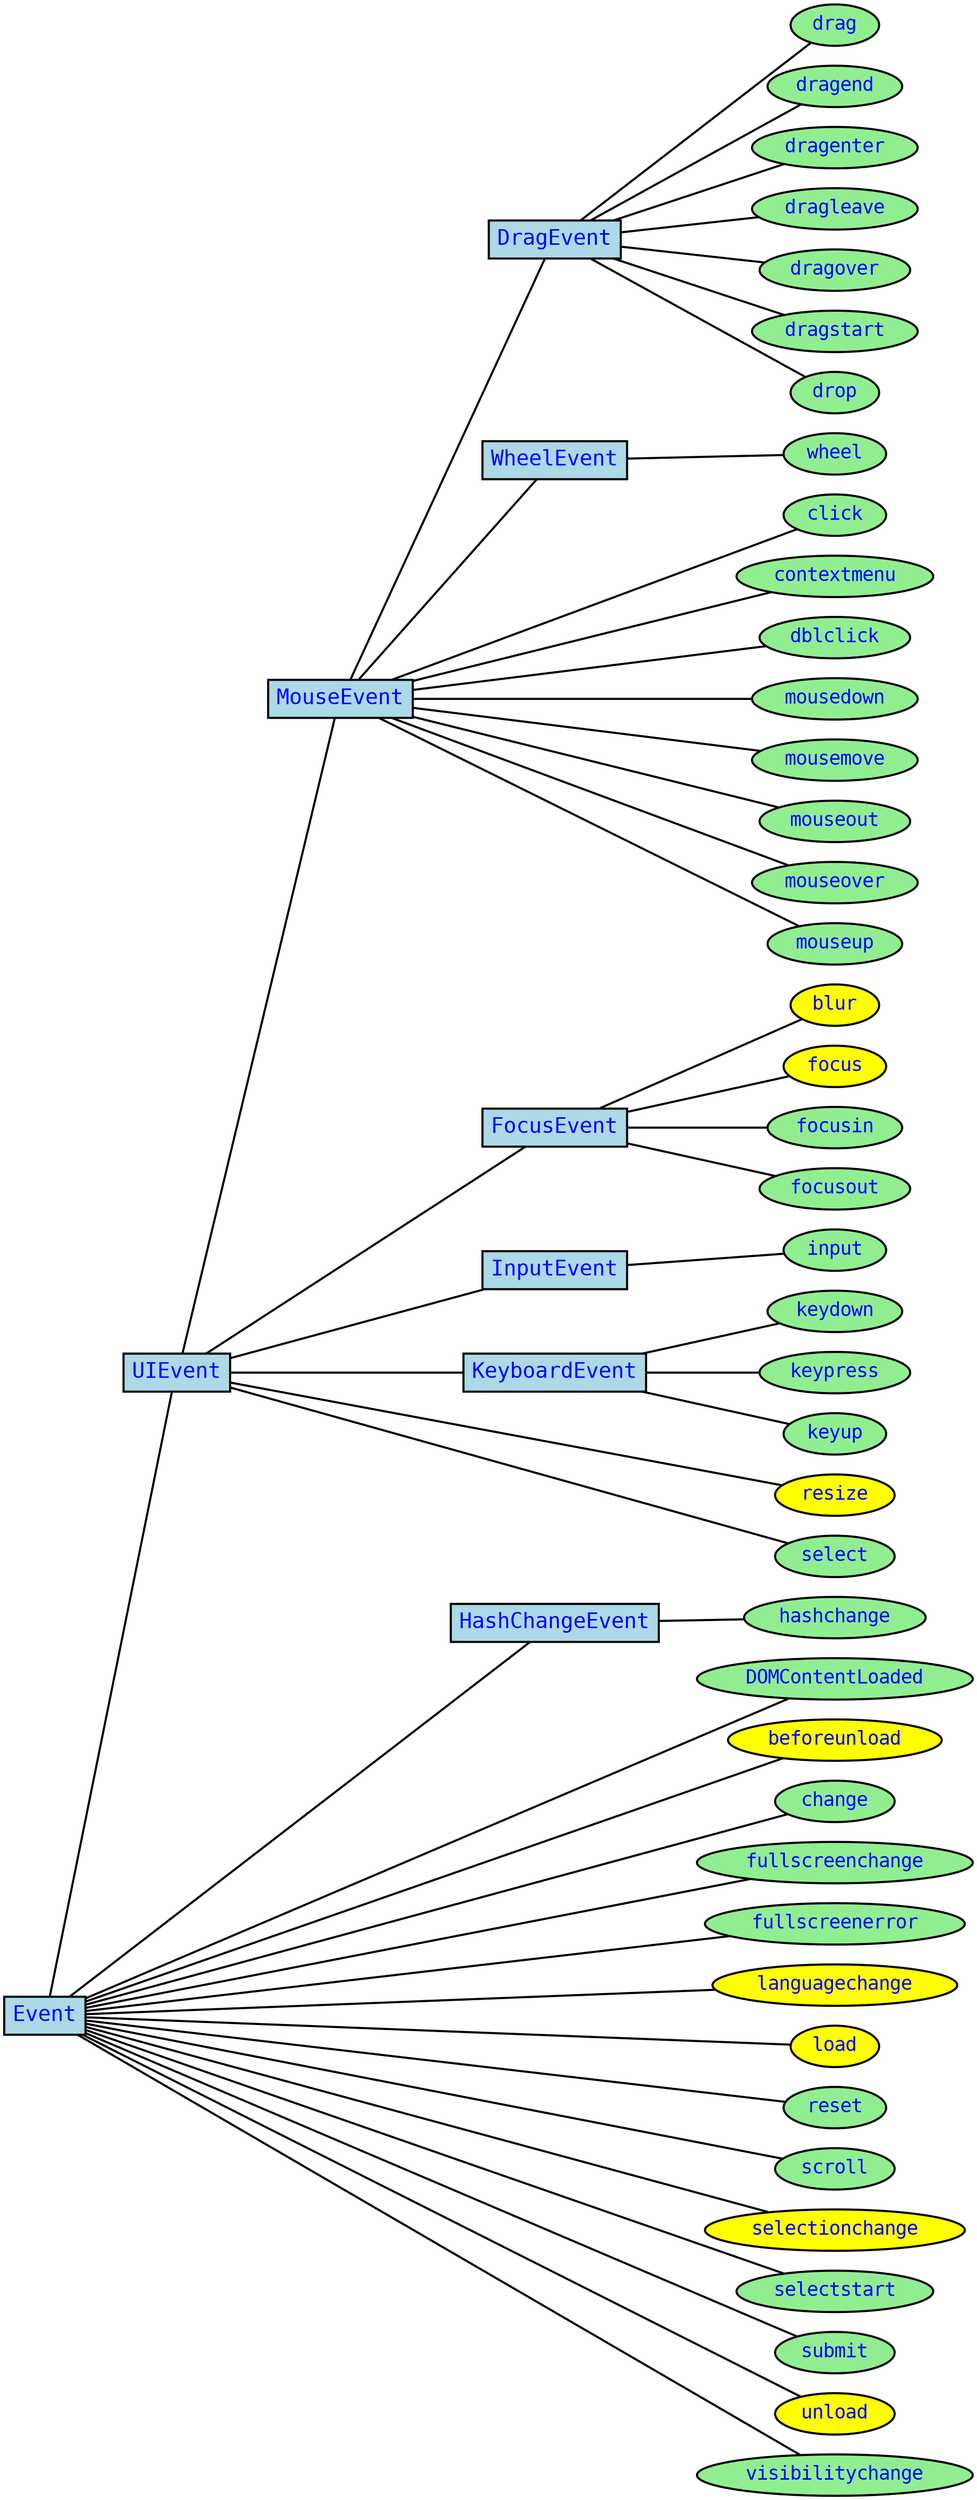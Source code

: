 digraph {
  rankdir="LR";
  splines=false;
  node [shape=box, fontname="Courier", fontsize="18pt", overlap=false, penwidth=2];
  edge [arrowhead=none, overlap=false, concentrate=true, penwidth=2];
  outputorder="edgesfirst";

  {
    node [fillcolor="lightblue", fontcolor="blue", style="filled", fontsize="20pt"];
    MouseEvent [href="https://developer.mozilla.org/en-US/docs/Web/API/MouseEvent"];
    // PointerEvent [href="https://developer.mozilla.org/en-US/docs/Web/API/PointerEvent"];
    DragEvent [href="https://developer.mozilla.org/en-US/docs/Web/API/DragEvent"];
    WheelEvent [href="https://developer.mozilla.org/en-US/docs/Web/API/WheelEvent"];
    UIEvent [href="https://developer.mozilla.org/en-US/docs/Web/API/UIEvent"];
    // ClipboardEvent [href="https://developer.mozilla.org/en-US/docs/Web/API/ClipboardEvent"];
    // CompositionEvent [href="https://developer.mozilla.org/en-US/docs/Web/API/CompositionEvent"];
    Event [href="https://developer.mozilla.org/en-US/docs/Web/API/Event"];
    FocusEvent [href="https://developer.mozilla.org/en-US/docs/Web/API/FocusEvent"];
    HashChangeEvent [href="https://developer.mozilla.org/en-US/docs/Web/API/HashChangeEvent"];
    InputEvent [href="https://developer.mozilla.org/en-US/docs/Web/API/InputEvent"];
    KeyboardEvent [href="https://developer.mozilla.org/en-US/docs/Web/API/KeyboardEvent"];
    // TouchEvent [href="https://developer.mozilla.org/en-US/docs/Web/API/TouchEvent"];
  }

  {
    rank=same
    InputEvent
    KeyboardEvent
    FocusEvent
    // CompositionEvent
    // PointerEvent
    DragEvent
    // TouchEvent
    HashChangeEvent
    // ClipboardEvent
  }

  {
    rank=same
    node [shape=ellipse, fontcolor="blue", style="filled"];
    DOMContentLoaded [fillcolor="lightgreen", href="https://developer.mozilla.org/en-US/docs/Web/Events/DOMContentLoaded"];
    beforeunload [fillcolor="yellow", href="https://developer.mozilla.org/en-US/docs/Web/Events/beforeunload"];
    blur [fillcolor="yellow", href="https://developer.mozilla.org/en-US/docs/Web/Events/blur"];
    change [fillcolor="lightgreen", href="https://developer.mozilla.org/en-US/docs/Web/Events/change"];
    click [fillcolor="lightgreen", href="https://developer.mozilla.org/en-US/docs/Web/Events/click"];
    // compositionend [fillcolor="lightgreen", href="https://developer.mozilla.org/en-US/docs/Web/Events/compositionend"];
    // compositionstart [fillcolor="lightgreen", href="https://developer.mozilla.org/en-US/docs/Web/Events/compositionstart"];
    // compositionupdate [fillcolor="lightgreen", href="https://developer.mozilla.org/en-US/docs/Web/Events/compositionupdate"];
    contextmenu [fillcolor="lightgreen", href="https://developer.mozilla.org/en-US/docs/Web/Events/contextmenu"];
    // copy [fillcolor="lightgreen", href="https://developer.mozilla.org/en-US/docs/Web/Events/copy"];
    // cut [fillcolor="lightgreen", href="https://developer.mozilla.org/en-US/docs/Web/Events/cut"];
    dblclick [fillcolor="lightgreen", href="https://developer.mozilla.org/en-US/docs/Web/Events/dblclick"];
    drag [fillcolor="lightgreen", href="https://developer.mozilla.org/en-US/docs/Web/Events/drag"];
    dragend [fillcolor="lightgreen", href="https://developer.mozilla.org/en-US/docs/Web/Events/dragend"];
    dragenter [fillcolor="lightgreen", href="https://developer.mozilla.org/en-US/docs/Web/Events/dragenter"];
    dragleave [fillcolor="lightgreen", href="https://developer.mozilla.org/en-US/docs/Web/Events/dragleave"];
    dragover [fillcolor="lightgreen", href="https://developer.mozilla.org/en-US/docs/Web/Events/dragover"];
    dragstart [fillcolor="lightgreen", href="https://developer.mozilla.org/en-US/docs/Web/Events/dragstart"];
    drop [fillcolor="lightgreen", href="https://developer.mozilla.org/en-US/docs/Web/Events/drop"];
    focus [fillcolor="yellow", href="https://developer.mozilla.org/en-US/docs/Web/Events/focus"];
    focusin [fillcolor="lightgreen", href="https://developer.mozilla.org/en-US/docs/Web/Events/focusin"];
    focusout [fillcolor="lightgreen", href="https://developer.mozilla.org/en-US/docs/Web/Events/focusout"];
    fullscreenchange [fillcolor="lightgreen", href="https://developer.mozilla.org/en-US/docs/Web/Events/fullscreenchange"];
    fullscreenerror [fillcolor="lightgreen", href="https://developer.mozilla.org/en-US/docs/Web/Events/fullscreenerror"];
    hashchange [fillcolor="lightgreen", href="https://developer.mozilla.org/en-US/docs/Web/Events/hashchange"];
    input [fillcolor="lightgreen", href="https://developer.mozilla.org/en-US/docs/Web/Events/input"];
    keydown [fillcolor="lightgreen", href="https://developer.mozilla.org/en-US/docs/Web/Events/keydown"];
    keypress [fillcolor="lightgreen", href="https://developer.mozilla.org/en-US/docs/Web/Events/keypress"];
    keyup [fillcolor="lightgreen", href="https://developer.mozilla.org/en-US/docs/Web/Events/keyup"];
    languagechange [fillcolor="yellow", href="https://developer.mozilla.org/en-US/docs/Web/Events/languagechange"];
    load [fillcolor="yellow", href="https://developer.mozilla.org/en-US/docs/Web/Events/load"];
    mousedown [fillcolor="lightgreen", href="https://developer.mozilla.org/en-US/docs/Web/Events/mousedown"];
    mousemove [fillcolor="lightgreen", href="https://developer.mozilla.org/en-US/docs/Web/Events/mousemove"];
    mouseout [fillcolor="lightgreen", href="https://developer.mozilla.org/en-US/docs/Web/Events/mouseout"];
    mouseover [fillcolor="lightgreen", href="https://developer.mozilla.org/en-US/docs/Web/Events/mouseover"];
    mouseup [fillcolor="lightgreen", href="https://developer.mozilla.org/en-US/docs/Web/Events/mouseup"];
    // paste [fillcolor="lightgreen", href="https://developer.mozilla.org/en-US/docs/Web/Events/paste"];
    // pointercancel [fillcolor="lightgreen", href="https://developer.mozilla.org/en-US/docs/Web/Events/pointercancel"];
    // pointerdown [fillcolor="lightgreen", href="https://developer.mozilla.org/en-US/docs/Web/Events/pointerdown"];
    // pointermove [fillcolor="lightgreen", href="https://developer.mozilla.org/en-US/docs/Web/Events/pointermove"];
    // pointerout [fillcolor="lightgreen", href="https://developer.mozilla.org/en-US/docs/Web/Events/pointerout"];
    // pointerover [fillcolor="lightgreen", href="https://developer.mozilla.org/en-US/docs/Web/Events/pointerover"];
    // pointerup [fillcolor="lightgreen", href="https://developer.mozilla.org/en-US/docs/Web/Events/pointerup"];
    reset [fillcolor="lightgreen", href="https://developer.mozilla.org/en-US/docs/Web/Events/reset"];
    resize [fillcolor="yellow", href="https://developer.mozilla.org/en-US/docs/Web/Events/resize"];
    scroll [fillcolor="lightgreen", href="https://developer.mozilla.org/en-US/docs/Web/Events/scroll"];
    select [fillcolor="lightgreen", href="https://developer.mozilla.org/en-US/docs/Web/Events/select"];
    selectionchange [fillcolor="yellow", href="https://developer.mozilla.org/en-US/docs/Web/Events/selectionchange"];
    selectstart [fillcolor="lightgreen", href="https://developer.mozilla.org/en-US/docs/Web/Events/selectstart"];
    submit [fillcolor="lightgreen", href="https://developer.mozilla.org/en-US/docs/Web/Events/submit"];
    // touchcancel [fillcolor="lightgreen", href="https://developer.mozilla.org/en-US/docs/Web/Events/touchcancel"];
    // touchend [fillcolor="lightgreen", href="https://developer.mozilla.org/en-US/docs/Web/Events/touchend"];
    // touchmove [fillcolor="lightgreen", href="https://developer.mozilla.org/en-US/docs/Web/Events/touchmove"];
    // touchstart [fillcolor="lightgreen", href="https://developer.mozilla.org/en-US/docs/Web/Events/touchstart"];
    unload [fillcolor="yellow", href="https://developer.mozilla.org/en-US/docs/Web/Events/unload"];
    visibilitychange [fillcolor="lightgreen", href="https://developer.mozilla.org/en-US/docs/Web/Events/visibilitychange"];
    wheel [fillcolor="lightgreen", href="https://developer.mozilla.org/en-US/docs/Web/Events/wheel"];
  }

  // Event class hierarchy:

  MouseEvent -> DragEvent;
  // MouseEvent -> PointerEvent;
  MouseEvent -> WheelEvent;
  // UIEvent -> CompositionEvent;
  UIEvent -> FocusEvent;
  UIEvent -> InputEvent;
  UIEvent -> KeyboardEvent;
  UIEvent -> MouseEvent;
  Event -> UIEvent;
  // Event -> ClipboardEvent;
  Event -> HashChangeEvent;
  // Event -> TouchEvent;
  Event -> DOMContentLoaded;

  // Concrete event inheritance:

  // ClipboardEvent -> copy
  // ClipboardEvent -> cut
  // ClipboardEvent -> paste
  // CompositionEvent -> compositionend
  // CompositionEvent -> compositionstart
  // CompositionEvent -> compositionupdate
  DragEvent -> drag
  DragEvent -> dragend
  DragEvent -> dragenter
  DragEvent -> dragleave
  DragEvent -> dragover
  DragEvent -> dragstart
  DragEvent -> drop
  Event -> beforeunload
  Event -> change
  Event -> fullscreenchange
  Event -> fullscreenerror
  Event -> languagechange
  Event -> load
  Event -> reset
  Event -> scroll
  Event -> selectionchange
  Event -> selectstart
  Event -> submit
  Event -> unload
  Event -> visibilitychange
  FocusEvent -> blur
  FocusEvent -> focus
  FocusEvent -> focusin
  FocusEvent -> focusout
  HashChangeEvent -> hashchange
  InputEvent -> input
  KeyboardEvent -> keydown
  KeyboardEvent -> keypress
  KeyboardEvent -> keyup
  MouseEvent -> click
  MouseEvent -> contextmenu
  MouseEvent -> dblclick
  MouseEvent -> mousedown
  MouseEvent -> mousemove
  MouseEvent -> mouseout
  MouseEvent -> mouseover
  MouseEvent -> mouseup
  // PointerEvent -> pointercancel
  // PointerEvent -> pointerdown
  // PointerEvent -> pointermove
  // PointerEvent -> pointerout
  // PointerEvent -> pointerover
  // PointerEvent -> pointerup
  // TouchEvent -> touchcancel
  // TouchEvent -> touchend
  // TouchEvent -> touchmove
  // TouchEvent -> touchstart
  UIEvent -> resize
  UIEvent -> select
  WheelEvent -> wheel
}
